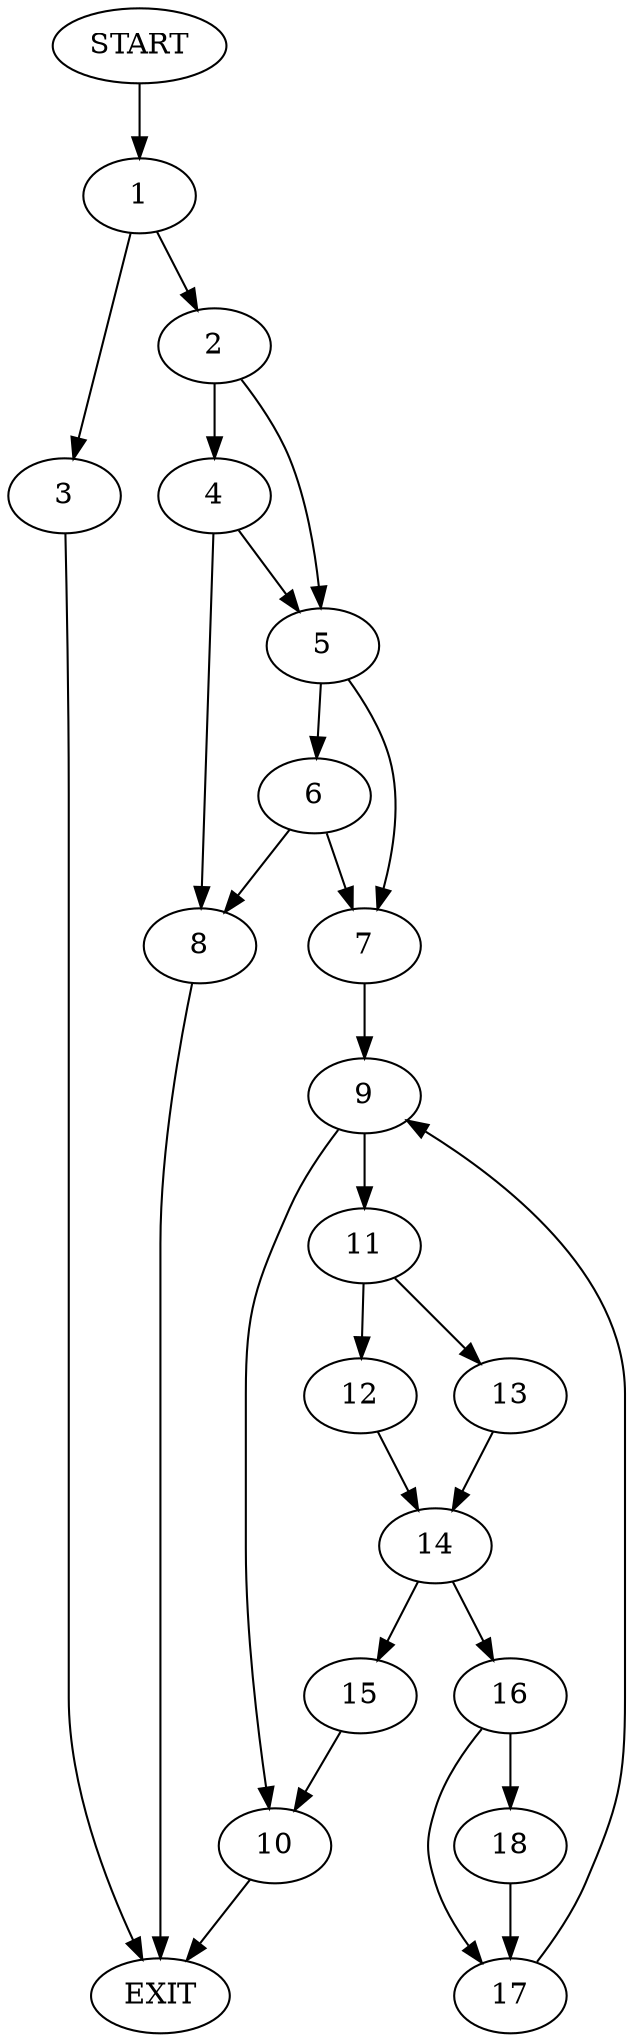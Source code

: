 digraph {
0 [label="START"]
19 [label="EXIT"]
0 -> 1
1 -> 2
1 -> 3
2 -> 4
2 -> 5
3 -> 19
5 -> 6
5 -> 7
4 -> 8
4 -> 5
8 -> 19
7 -> 9
6 -> 8
6 -> 7
9 -> 10
9 -> 11
11 -> 12
11 -> 13
10 -> 19
12 -> 14
13 -> 14
14 -> 15
14 -> 16
15 -> 10
16 -> 17
16 -> 18
17 -> 9
18 -> 17
}

